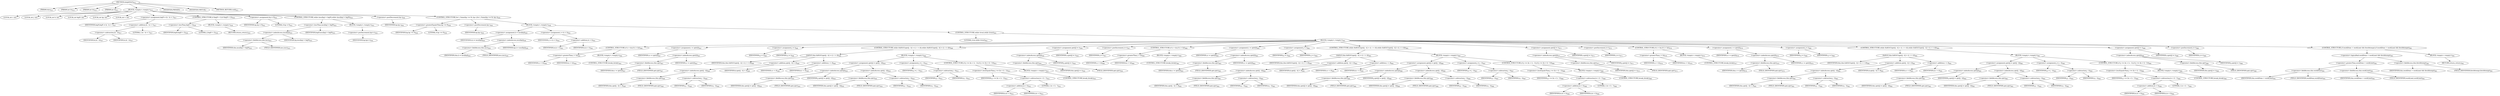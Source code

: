 digraph "simpleSort" {  
"2977" [label = <(METHOD,simpleSort)<SUB>923</SUB>> ]
"76" [label = <(PARAM,this)<SUB>923</SUB>> ]
"2978" [label = <(PARAM,int lo)<SUB>923</SUB>> ]
"2979" [label = <(PARAM,int hi)<SUB>923</SUB>> ]
"2980" [label = <(PARAM,int d)<SUB>923</SUB>> ]
"2981" [label = <(BLOCK,&lt;empty&gt;,&lt;empty&gt;)<SUB>923</SUB>> ]
"2982" [label = <(LOCAL,int i: int)> ]
"2983" [label = <(LOCAL,int j: int)> ]
"2984" [label = <(LOCAL,int h: int)> ]
"2985" [label = <(LOCAL,int bigN: int)> ]
"2986" [label = <(LOCAL,int hp: int)> ]
"2987" [label = <(LOCAL,int v: int)> ]
"2988" [label = <(&lt;operator&gt;.assignment,bigN = hi - lo + 1)<SUB>927</SUB>> ]
"2989" [label = <(IDENTIFIER,bigN,bigN = hi - lo + 1)<SUB>927</SUB>> ]
"2990" [label = <(&lt;operator&gt;.addition,hi - lo + 1)<SUB>927</SUB>> ]
"2991" [label = <(&lt;operator&gt;.subtraction,hi - lo)<SUB>927</SUB>> ]
"2992" [label = <(IDENTIFIER,hi,hi - lo)<SUB>927</SUB>> ]
"2993" [label = <(IDENTIFIER,lo,hi - lo)<SUB>927</SUB>> ]
"2994" [label = <(LITERAL,1,hi - lo + 1)<SUB>927</SUB>> ]
"2995" [label = <(CONTROL_STRUCTURE,if (bigN &lt; 2),if (bigN &lt; 2))<SUB>928</SUB>> ]
"2996" [label = <(&lt;operator&gt;.lessThan,bigN &lt; 2)<SUB>928</SUB>> ]
"2997" [label = <(IDENTIFIER,bigN,bigN &lt; 2)<SUB>928</SUB>> ]
"2998" [label = <(LITERAL,2,bigN &lt; 2)<SUB>928</SUB>> ]
"2999" [label = <(BLOCK,&lt;empty&gt;,&lt;empty&gt;)<SUB>928</SUB>> ]
"3000" [label = <(RETURN,return;,return;)<SUB>929</SUB>> ]
"3001" [label = <(&lt;operator&gt;.assignment,hp = 0)<SUB>932</SUB>> ]
"3002" [label = <(IDENTIFIER,hp,hp = 0)<SUB>932</SUB>> ]
"3003" [label = <(LITERAL,0,hp = 0)<SUB>932</SUB>> ]
"3004" [label = <(CONTROL_STRUCTURE,while (incs[hp] &lt; bigN),while (incs[hp] &lt; bigN))<SUB>933</SUB>> ]
"3005" [label = <(&lt;operator&gt;.lessThan,incs[hp] &lt; bigN)<SUB>933</SUB>> ]
"3006" [label = <(&lt;operator&gt;.indexAccess,incs[hp])<SUB>933</SUB>> ]
"3007" [label = <(&lt;operator&gt;.fieldAccess,this.incs)<SUB>933</SUB>> ]
"3008" [label = <(IDENTIFIER,this,incs[hp] &lt; bigN)<SUB>933</SUB>> ]
"3009" [label = <(FIELD_IDENTIFIER,incs,incs)<SUB>933</SUB>> ]
"3010" [label = <(IDENTIFIER,hp,incs[hp] &lt; bigN)<SUB>933</SUB>> ]
"3011" [label = <(IDENTIFIER,bigN,incs[hp] &lt; bigN)<SUB>933</SUB>> ]
"3012" [label = <(BLOCK,&lt;empty&gt;,&lt;empty&gt;)<SUB>933</SUB>> ]
"3013" [label = <(&lt;operator&gt;.postIncrement,hp++)<SUB>934</SUB>> ]
"3014" [label = <(IDENTIFIER,hp,hp++)<SUB>934</SUB>> ]
"3015" [label = <(&lt;operator&gt;.postDecrement,hp--)<SUB>936</SUB>> ]
"3016" [label = <(IDENTIFIER,hp,hp--)<SUB>936</SUB>> ]
"3017" [label = <(CONTROL_STRUCTURE,for (; Some(hp &gt;= 0); hp--),for (; Some(hp &gt;= 0); hp--))<SUB>938</SUB>> ]
"3018" [label = <(&lt;operator&gt;.greaterEqualsThan,hp &gt;= 0)<SUB>938</SUB>> ]
"3019" [label = <(IDENTIFIER,hp,hp &gt;= 0)<SUB>938</SUB>> ]
"3020" [label = <(LITERAL,0,hp &gt;= 0)<SUB>938</SUB>> ]
"3021" [label = <(&lt;operator&gt;.postDecrement,hp--)<SUB>938</SUB>> ]
"3022" [label = <(IDENTIFIER,hp,hp--)<SUB>938</SUB>> ]
"3023" [label = <(BLOCK,&lt;empty&gt;,&lt;empty&gt;)<SUB>938</SUB>> ]
"3024" [label = <(&lt;operator&gt;.assignment,h = incs[hp])<SUB>939</SUB>> ]
"3025" [label = <(IDENTIFIER,h,h = incs[hp])<SUB>939</SUB>> ]
"3026" [label = <(&lt;operator&gt;.indexAccess,incs[hp])<SUB>939</SUB>> ]
"3027" [label = <(&lt;operator&gt;.fieldAccess,this.incs)<SUB>939</SUB>> ]
"3028" [label = <(IDENTIFIER,this,h = incs[hp])<SUB>939</SUB>> ]
"3029" [label = <(FIELD_IDENTIFIER,incs,incs)<SUB>939</SUB>> ]
"3030" [label = <(IDENTIFIER,hp,h = incs[hp])<SUB>939</SUB>> ]
"3031" [label = <(&lt;operator&gt;.assignment,i = lo + h)<SUB>941</SUB>> ]
"3032" [label = <(IDENTIFIER,i,i = lo + h)<SUB>941</SUB>> ]
"3033" [label = <(&lt;operator&gt;.addition,lo + h)<SUB>941</SUB>> ]
"3034" [label = <(IDENTIFIER,lo,lo + h)<SUB>941</SUB>> ]
"3035" [label = <(IDENTIFIER,h,lo + h)<SUB>941</SUB>> ]
"3036" [label = <(CONTROL_STRUCTURE,while (true),while (true))<SUB>942</SUB>> ]
"3037" [label = <(LITERAL,true,while (true))<SUB>942</SUB>> ]
"3038" [label = <(BLOCK,&lt;empty&gt;,&lt;empty&gt;)<SUB>942</SUB>> ]
"3039" [label = <(CONTROL_STRUCTURE,if (i &gt; hi),if (i &gt; hi))<SUB>944</SUB>> ]
"3040" [label = <(&lt;operator&gt;.greaterThan,i &gt; hi)<SUB>944</SUB>> ]
"3041" [label = <(IDENTIFIER,i,i &gt; hi)<SUB>944</SUB>> ]
"3042" [label = <(IDENTIFIER,hi,i &gt; hi)<SUB>944</SUB>> ]
"3043" [label = <(BLOCK,&lt;empty&gt;,&lt;empty&gt;)<SUB>944</SUB>> ]
"3044" [label = <(CONTROL_STRUCTURE,break;,break;)<SUB>945</SUB>> ]
"3045" [label = <(&lt;operator&gt;.assignment,v = zptr[i])<SUB>947</SUB>> ]
"3046" [label = <(IDENTIFIER,v,v = zptr[i])<SUB>947</SUB>> ]
"3047" [label = <(&lt;operator&gt;.indexAccess,zptr[i])<SUB>947</SUB>> ]
"3048" [label = <(&lt;operator&gt;.fieldAccess,this.zptr)<SUB>947</SUB>> ]
"3049" [label = <(IDENTIFIER,this,v = zptr[i])<SUB>947</SUB>> ]
"3050" [label = <(FIELD_IDENTIFIER,zptr,zptr)<SUB>947</SUB>> ]
"3051" [label = <(IDENTIFIER,i,v = zptr[i])<SUB>947</SUB>> ]
"3052" [label = <(&lt;operator&gt;.assignment,j = i)<SUB>948</SUB>> ]
"3053" [label = <(IDENTIFIER,j,j = i)<SUB>948</SUB>> ]
"3054" [label = <(IDENTIFIER,i,j = i)<SUB>948</SUB>> ]
"3055" [label = <(CONTROL_STRUCTURE,while (fullGtU(zptr[j - h] + d, v + d)),while (fullGtU(zptr[j - h] + d, v + d)))<SUB>949</SUB>> ]
"3056" [label = <(fullGtU,this.fullGtU(zptr[j - h] + d, v + d))<SUB>949</SUB>> ]
"75" [label = <(IDENTIFIER,this,this.fullGtU(zptr[j - h] + d, v + d))<SUB>949</SUB>> ]
"3057" [label = <(&lt;operator&gt;.addition,zptr[j - h] + d)<SUB>949</SUB>> ]
"3058" [label = <(&lt;operator&gt;.indexAccess,zptr[j - h])<SUB>949</SUB>> ]
"3059" [label = <(&lt;operator&gt;.fieldAccess,this.zptr)<SUB>949</SUB>> ]
"3060" [label = <(IDENTIFIER,this,zptr[j - h] + d)<SUB>949</SUB>> ]
"3061" [label = <(FIELD_IDENTIFIER,zptr,zptr)<SUB>949</SUB>> ]
"3062" [label = <(&lt;operator&gt;.subtraction,j - h)<SUB>949</SUB>> ]
"3063" [label = <(IDENTIFIER,j,j - h)<SUB>949</SUB>> ]
"3064" [label = <(IDENTIFIER,h,j - h)<SUB>949</SUB>> ]
"3065" [label = <(IDENTIFIER,d,zptr[j - h] + d)<SUB>949</SUB>> ]
"3066" [label = <(&lt;operator&gt;.addition,v + d)<SUB>949</SUB>> ]
"3067" [label = <(IDENTIFIER,v,v + d)<SUB>949</SUB>> ]
"3068" [label = <(IDENTIFIER,d,v + d)<SUB>949</SUB>> ]
"3069" [label = <(BLOCK,&lt;empty&gt;,&lt;empty&gt;)<SUB>949</SUB>> ]
"3070" [label = <(&lt;operator&gt;.assignment,zptr[j] = zptr[j - h])<SUB>950</SUB>> ]
"3071" [label = <(&lt;operator&gt;.indexAccess,zptr[j])<SUB>950</SUB>> ]
"3072" [label = <(&lt;operator&gt;.fieldAccess,this.zptr)<SUB>950</SUB>> ]
"3073" [label = <(IDENTIFIER,this,zptr[j] = zptr[j - h])<SUB>950</SUB>> ]
"3074" [label = <(FIELD_IDENTIFIER,zptr,zptr)<SUB>950</SUB>> ]
"3075" [label = <(IDENTIFIER,j,zptr[j] = zptr[j - h])<SUB>950</SUB>> ]
"3076" [label = <(&lt;operator&gt;.indexAccess,zptr[j - h])<SUB>950</SUB>> ]
"3077" [label = <(&lt;operator&gt;.fieldAccess,this.zptr)<SUB>950</SUB>> ]
"3078" [label = <(IDENTIFIER,this,zptr[j] = zptr[j - h])<SUB>950</SUB>> ]
"3079" [label = <(FIELD_IDENTIFIER,zptr,zptr)<SUB>950</SUB>> ]
"3080" [label = <(&lt;operator&gt;.subtraction,j - h)<SUB>950</SUB>> ]
"3081" [label = <(IDENTIFIER,j,j - h)<SUB>950</SUB>> ]
"3082" [label = <(IDENTIFIER,h,j - h)<SUB>950</SUB>> ]
"3083" [label = <(&lt;operator&gt;.assignment,j = j - h)<SUB>951</SUB>> ]
"3084" [label = <(IDENTIFIER,j,j = j - h)<SUB>951</SUB>> ]
"3085" [label = <(&lt;operator&gt;.subtraction,j - h)<SUB>951</SUB>> ]
"3086" [label = <(IDENTIFIER,j,j - h)<SUB>951</SUB>> ]
"3087" [label = <(IDENTIFIER,h,j - h)<SUB>951</SUB>> ]
"3088" [label = <(CONTROL_STRUCTURE,if (j &lt;= (lo + h - 1)),if (j &lt;= (lo + h - 1)))<SUB>952</SUB>> ]
"3089" [label = <(&lt;operator&gt;.lessEqualsThan,j &lt;= (lo + h - 1))<SUB>952</SUB>> ]
"3090" [label = <(IDENTIFIER,j,j &lt;= (lo + h - 1))<SUB>952</SUB>> ]
"3091" [label = <(&lt;operator&gt;.subtraction,lo + h - 1)<SUB>952</SUB>> ]
"3092" [label = <(&lt;operator&gt;.addition,lo + h)<SUB>952</SUB>> ]
"3093" [label = <(IDENTIFIER,lo,lo + h)<SUB>952</SUB>> ]
"3094" [label = <(IDENTIFIER,h,lo + h)<SUB>952</SUB>> ]
"3095" [label = <(LITERAL,1,lo + h - 1)<SUB>952</SUB>> ]
"3096" [label = <(BLOCK,&lt;empty&gt;,&lt;empty&gt;)<SUB>952</SUB>> ]
"3097" [label = <(CONTROL_STRUCTURE,break;,break;)<SUB>953</SUB>> ]
"3098" [label = <(&lt;operator&gt;.assignment,zptr[j] = v)<SUB>956</SUB>> ]
"3099" [label = <(&lt;operator&gt;.indexAccess,zptr[j])<SUB>956</SUB>> ]
"3100" [label = <(&lt;operator&gt;.fieldAccess,this.zptr)<SUB>956</SUB>> ]
"3101" [label = <(IDENTIFIER,this,zptr[j] = v)<SUB>956</SUB>> ]
"3102" [label = <(FIELD_IDENTIFIER,zptr,zptr)<SUB>956</SUB>> ]
"3103" [label = <(IDENTIFIER,j,zptr[j] = v)<SUB>956</SUB>> ]
"3104" [label = <(IDENTIFIER,v,zptr[j] = v)<SUB>956</SUB>> ]
"3105" [label = <(&lt;operator&gt;.postIncrement,i++)<SUB>957</SUB>> ]
"3106" [label = <(IDENTIFIER,i,i++)<SUB>957</SUB>> ]
"3107" [label = <(CONTROL_STRUCTURE,if (i &gt; hi),if (i &gt; hi))<SUB>960</SUB>> ]
"3108" [label = <(&lt;operator&gt;.greaterThan,i &gt; hi)<SUB>960</SUB>> ]
"3109" [label = <(IDENTIFIER,i,i &gt; hi)<SUB>960</SUB>> ]
"3110" [label = <(IDENTIFIER,hi,i &gt; hi)<SUB>960</SUB>> ]
"3111" [label = <(BLOCK,&lt;empty&gt;,&lt;empty&gt;)<SUB>960</SUB>> ]
"3112" [label = <(CONTROL_STRUCTURE,break;,break;)<SUB>961</SUB>> ]
"3113" [label = <(&lt;operator&gt;.assignment,v = zptr[i])<SUB>963</SUB>> ]
"3114" [label = <(IDENTIFIER,v,v = zptr[i])<SUB>963</SUB>> ]
"3115" [label = <(&lt;operator&gt;.indexAccess,zptr[i])<SUB>963</SUB>> ]
"3116" [label = <(&lt;operator&gt;.fieldAccess,this.zptr)<SUB>963</SUB>> ]
"3117" [label = <(IDENTIFIER,this,v = zptr[i])<SUB>963</SUB>> ]
"3118" [label = <(FIELD_IDENTIFIER,zptr,zptr)<SUB>963</SUB>> ]
"3119" [label = <(IDENTIFIER,i,v = zptr[i])<SUB>963</SUB>> ]
"3120" [label = <(&lt;operator&gt;.assignment,j = i)<SUB>964</SUB>> ]
"3121" [label = <(IDENTIFIER,j,j = i)<SUB>964</SUB>> ]
"3122" [label = <(IDENTIFIER,i,j = i)<SUB>964</SUB>> ]
"3123" [label = <(CONTROL_STRUCTURE,while (fullGtU(zptr[j - h] + d, v + d)),while (fullGtU(zptr[j - h] + d, v + d)))<SUB>965</SUB>> ]
"3124" [label = <(fullGtU,this.fullGtU(zptr[j - h] + d, v + d))<SUB>965</SUB>> ]
"77" [label = <(IDENTIFIER,this,this.fullGtU(zptr[j - h] + d, v + d))<SUB>965</SUB>> ]
"3125" [label = <(&lt;operator&gt;.addition,zptr[j - h] + d)<SUB>965</SUB>> ]
"3126" [label = <(&lt;operator&gt;.indexAccess,zptr[j - h])<SUB>965</SUB>> ]
"3127" [label = <(&lt;operator&gt;.fieldAccess,this.zptr)<SUB>965</SUB>> ]
"3128" [label = <(IDENTIFIER,this,zptr[j - h] + d)<SUB>965</SUB>> ]
"3129" [label = <(FIELD_IDENTIFIER,zptr,zptr)<SUB>965</SUB>> ]
"3130" [label = <(&lt;operator&gt;.subtraction,j - h)<SUB>965</SUB>> ]
"3131" [label = <(IDENTIFIER,j,j - h)<SUB>965</SUB>> ]
"3132" [label = <(IDENTIFIER,h,j - h)<SUB>965</SUB>> ]
"3133" [label = <(IDENTIFIER,d,zptr[j - h] + d)<SUB>965</SUB>> ]
"3134" [label = <(&lt;operator&gt;.addition,v + d)<SUB>965</SUB>> ]
"3135" [label = <(IDENTIFIER,v,v + d)<SUB>965</SUB>> ]
"3136" [label = <(IDENTIFIER,d,v + d)<SUB>965</SUB>> ]
"3137" [label = <(BLOCK,&lt;empty&gt;,&lt;empty&gt;)<SUB>965</SUB>> ]
"3138" [label = <(&lt;operator&gt;.assignment,zptr[j] = zptr[j - h])<SUB>966</SUB>> ]
"3139" [label = <(&lt;operator&gt;.indexAccess,zptr[j])<SUB>966</SUB>> ]
"3140" [label = <(&lt;operator&gt;.fieldAccess,this.zptr)<SUB>966</SUB>> ]
"3141" [label = <(IDENTIFIER,this,zptr[j] = zptr[j - h])<SUB>966</SUB>> ]
"3142" [label = <(FIELD_IDENTIFIER,zptr,zptr)<SUB>966</SUB>> ]
"3143" [label = <(IDENTIFIER,j,zptr[j] = zptr[j - h])<SUB>966</SUB>> ]
"3144" [label = <(&lt;operator&gt;.indexAccess,zptr[j - h])<SUB>966</SUB>> ]
"3145" [label = <(&lt;operator&gt;.fieldAccess,this.zptr)<SUB>966</SUB>> ]
"3146" [label = <(IDENTIFIER,this,zptr[j] = zptr[j - h])<SUB>966</SUB>> ]
"3147" [label = <(FIELD_IDENTIFIER,zptr,zptr)<SUB>966</SUB>> ]
"3148" [label = <(&lt;operator&gt;.subtraction,j - h)<SUB>966</SUB>> ]
"3149" [label = <(IDENTIFIER,j,j - h)<SUB>966</SUB>> ]
"3150" [label = <(IDENTIFIER,h,j - h)<SUB>966</SUB>> ]
"3151" [label = <(&lt;operator&gt;.assignment,j = j - h)<SUB>967</SUB>> ]
"3152" [label = <(IDENTIFIER,j,j = j - h)<SUB>967</SUB>> ]
"3153" [label = <(&lt;operator&gt;.subtraction,j - h)<SUB>967</SUB>> ]
"3154" [label = <(IDENTIFIER,j,j - h)<SUB>967</SUB>> ]
"3155" [label = <(IDENTIFIER,h,j - h)<SUB>967</SUB>> ]
"3156" [label = <(CONTROL_STRUCTURE,if (j &lt;= (lo + h - 1)),if (j &lt;= (lo + h - 1)))<SUB>968</SUB>> ]
"3157" [label = <(&lt;operator&gt;.lessEqualsThan,j &lt;= (lo + h - 1))<SUB>968</SUB>> ]
"3158" [label = <(IDENTIFIER,j,j &lt;= (lo + h - 1))<SUB>968</SUB>> ]
"3159" [label = <(&lt;operator&gt;.subtraction,lo + h - 1)<SUB>968</SUB>> ]
"3160" [label = <(&lt;operator&gt;.addition,lo + h)<SUB>968</SUB>> ]
"3161" [label = <(IDENTIFIER,lo,lo + h)<SUB>968</SUB>> ]
"3162" [label = <(IDENTIFIER,h,lo + h)<SUB>968</SUB>> ]
"3163" [label = <(LITERAL,1,lo + h - 1)<SUB>968</SUB>> ]
"3164" [label = <(BLOCK,&lt;empty&gt;,&lt;empty&gt;)<SUB>968</SUB>> ]
"3165" [label = <(CONTROL_STRUCTURE,break;,break;)<SUB>969</SUB>> ]
"3166" [label = <(&lt;operator&gt;.assignment,zptr[j] = v)<SUB>972</SUB>> ]
"3167" [label = <(&lt;operator&gt;.indexAccess,zptr[j])<SUB>972</SUB>> ]
"3168" [label = <(&lt;operator&gt;.fieldAccess,this.zptr)<SUB>972</SUB>> ]
"3169" [label = <(IDENTIFIER,this,zptr[j] = v)<SUB>972</SUB>> ]
"3170" [label = <(FIELD_IDENTIFIER,zptr,zptr)<SUB>972</SUB>> ]
"3171" [label = <(IDENTIFIER,j,zptr[j] = v)<SUB>972</SUB>> ]
"3172" [label = <(IDENTIFIER,v,zptr[j] = v)<SUB>972</SUB>> ]
"3173" [label = <(&lt;operator&gt;.postIncrement,i++)<SUB>973</SUB>> ]
"3174" [label = <(IDENTIFIER,i,i++)<SUB>973</SUB>> ]
"3175" [label = <(CONTROL_STRUCTURE,if (i &gt; hi),if (i &gt; hi))<SUB>976</SUB>> ]
"3176" [label = <(&lt;operator&gt;.greaterThan,i &gt; hi)<SUB>976</SUB>> ]
"3177" [label = <(IDENTIFIER,i,i &gt; hi)<SUB>976</SUB>> ]
"3178" [label = <(IDENTIFIER,hi,i &gt; hi)<SUB>976</SUB>> ]
"3179" [label = <(BLOCK,&lt;empty&gt;,&lt;empty&gt;)<SUB>976</SUB>> ]
"3180" [label = <(CONTROL_STRUCTURE,break;,break;)<SUB>977</SUB>> ]
"3181" [label = <(&lt;operator&gt;.assignment,v = zptr[i])<SUB>979</SUB>> ]
"3182" [label = <(IDENTIFIER,v,v = zptr[i])<SUB>979</SUB>> ]
"3183" [label = <(&lt;operator&gt;.indexAccess,zptr[i])<SUB>979</SUB>> ]
"3184" [label = <(&lt;operator&gt;.fieldAccess,this.zptr)<SUB>979</SUB>> ]
"3185" [label = <(IDENTIFIER,this,v = zptr[i])<SUB>979</SUB>> ]
"3186" [label = <(FIELD_IDENTIFIER,zptr,zptr)<SUB>979</SUB>> ]
"3187" [label = <(IDENTIFIER,i,v = zptr[i])<SUB>979</SUB>> ]
"3188" [label = <(&lt;operator&gt;.assignment,j = i)<SUB>980</SUB>> ]
"3189" [label = <(IDENTIFIER,j,j = i)<SUB>980</SUB>> ]
"3190" [label = <(IDENTIFIER,i,j = i)<SUB>980</SUB>> ]
"3191" [label = <(CONTROL_STRUCTURE,while (fullGtU(zptr[j - h] + d, v + d)),while (fullGtU(zptr[j - h] + d, v + d)))<SUB>981</SUB>> ]
"3192" [label = <(fullGtU,this.fullGtU(zptr[j - h] + d, v + d))<SUB>981</SUB>> ]
"78" [label = <(IDENTIFIER,this,this.fullGtU(zptr[j - h] + d, v + d))<SUB>981</SUB>> ]
"3193" [label = <(&lt;operator&gt;.addition,zptr[j - h] + d)<SUB>981</SUB>> ]
"3194" [label = <(&lt;operator&gt;.indexAccess,zptr[j - h])<SUB>981</SUB>> ]
"3195" [label = <(&lt;operator&gt;.fieldAccess,this.zptr)<SUB>981</SUB>> ]
"3196" [label = <(IDENTIFIER,this,zptr[j - h] + d)<SUB>981</SUB>> ]
"3197" [label = <(FIELD_IDENTIFIER,zptr,zptr)<SUB>981</SUB>> ]
"3198" [label = <(&lt;operator&gt;.subtraction,j - h)<SUB>981</SUB>> ]
"3199" [label = <(IDENTIFIER,j,j - h)<SUB>981</SUB>> ]
"3200" [label = <(IDENTIFIER,h,j - h)<SUB>981</SUB>> ]
"3201" [label = <(IDENTIFIER,d,zptr[j - h] + d)<SUB>981</SUB>> ]
"3202" [label = <(&lt;operator&gt;.addition,v + d)<SUB>981</SUB>> ]
"3203" [label = <(IDENTIFIER,v,v + d)<SUB>981</SUB>> ]
"3204" [label = <(IDENTIFIER,d,v + d)<SUB>981</SUB>> ]
"3205" [label = <(BLOCK,&lt;empty&gt;,&lt;empty&gt;)<SUB>981</SUB>> ]
"3206" [label = <(&lt;operator&gt;.assignment,zptr[j] = zptr[j - h])<SUB>982</SUB>> ]
"3207" [label = <(&lt;operator&gt;.indexAccess,zptr[j])<SUB>982</SUB>> ]
"3208" [label = <(&lt;operator&gt;.fieldAccess,this.zptr)<SUB>982</SUB>> ]
"3209" [label = <(IDENTIFIER,this,zptr[j] = zptr[j - h])<SUB>982</SUB>> ]
"3210" [label = <(FIELD_IDENTIFIER,zptr,zptr)<SUB>982</SUB>> ]
"3211" [label = <(IDENTIFIER,j,zptr[j] = zptr[j - h])<SUB>982</SUB>> ]
"3212" [label = <(&lt;operator&gt;.indexAccess,zptr[j - h])<SUB>982</SUB>> ]
"3213" [label = <(&lt;operator&gt;.fieldAccess,this.zptr)<SUB>982</SUB>> ]
"3214" [label = <(IDENTIFIER,this,zptr[j] = zptr[j - h])<SUB>982</SUB>> ]
"3215" [label = <(FIELD_IDENTIFIER,zptr,zptr)<SUB>982</SUB>> ]
"3216" [label = <(&lt;operator&gt;.subtraction,j - h)<SUB>982</SUB>> ]
"3217" [label = <(IDENTIFIER,j,j - h)<SUB>982</SUB>> ]
"3218" [label = <(IDENTIFIER,h,j - h)<SUB>982</SUB>> ]
"3219" [label = <(&lt;operator&gt;.assignment,j = j - h)<SUB>983</SUB>> ]
"3220" [label = <(IDENTIFIER,j,j = j - h)<SUB>983</SUB>> ]
"3221" [label = <(&lt;operator&gt;.subtraction,j - h)<SUB>983</SUB>> ]
"3222" [label = <(IDENTIFIER,j,j - h)<SUB>983</SUB>> ]
"3223" [label = <(IDENTIFIER,h,j - h)<SUB>983</SUB>> ]
"3224" [label = <(CONTROL_STRUCTURE,if (j &lt;= (lo + h - 1)),if (j &lt;= (lo + h - 1)))<SUB>984</SUB>> ]
"3225" [label = <(&lt;operator&gt;.lessEqualsThan,j &lt;= (lo + h - 1))<SUB>984</SUB>> ]
"3226" [label = <(IDENTIFIER,j,j &lt;= (lo + h - 1))<SUB>984</SUB>> ]
"3227" [label = <(&lt;operator&gt;.subtraction,lo + h - 1)<SUB>984</SUB>> ]
"3228" [label = <(&lt;operator&gt;.addition,lo + h)<SUB>984</SUB>> ]
"3229" [label = <(IDENTIFIER,lo,lo + h)<SUB>984</SUB>> ]
"3230" [label = <(IDENTIFIER,h,lo + h)<SUB>984</SUB>> ]
"3231" [label = <(LITERAL,1,lo + h - 1)<SUB>984</SUB>> ]
"3232" [label = <(BLOCK,&lt;empty&gt;,&lt;empty&gt;)<SUB>984</SUB>> ]
"3233" [label = <(CONTROL_STRUCTURE,break;,break;)<SUB>985</SUB>> ]
"3234" [label = <(&lt;operator&gt;.assignment,zptr[j] = v)<SUB>988</SUB>> ]
"3235" [label = <(&lt;operator&gt;.indexAccess,zptr[j])<SUB>988</SUB>> ]
"3236" [label = <(&lt;operator&gt;.fieldAccess,this.zptr)<SUB>988</SUB>> ]
"3237" [label = <(IDENTIFIER,this,zptr[j] = v)<SUB>988</SUB>> ]
"3238" [label = <(FIELD_IDENTIFIER,zptr,zptr)<SUB>988</SUB>> ]
"3239" [label = <(IDENTIFIER,j,zptr[j] = v)<SUB>988</SUB>> ]
"3240" [label = <(IDENTIFIER,v,zptr[j] = v)<SUB>988</SUB>> ]
"3241" [label = <(&lt;operator&gt;.postIncrement,i++)<SUB>989</SUB>> ]
"3242" [label = <(IDENTIFIER,i,i++)<SUB>989</SUB>> ]
"3243" [label = <(CONTROL_STRUCTURE,if (workDone &gt; workLimit &amp;&amp; firstAttempt),if (workDone &gt; workLimit &amp;&amp; firstAttempt))<SUB>991</SUB>> ]
"3244" [label = <(&lt;operator&gt;.logicalAnd,workDone &gt; workLimit &amp;&amp; firstAttempt)<SUB>991</SUB>> ]
"3245" [label = <(&lt;operator&gt;.greaterThan,workDone &gt; workLimit)<SUB>991</SUB>> ]
"3246" [label = <(&lt;operator&gt;.fieldAccess,this.workDone)<SUB>991</SUB>> ]
"3247" [label = <(IDENTIFIER,this,workDone &gt; workLimit)<SUB>991</SUB>> ]
"3248" [label = <(FIELD_IDENTIFIER,workDone,workDone)<SUB>991</SUB>> ]
"3249" [label = <(&lt;operator&gt;.fieldAccess,this.workLimit)<SUB>991</SUB>> ]
"3250" [label = <(IDENTIFIER,this,workDone &gt; workLimit)<SUB>991</SUB>> ]
"3251" [label = <(FIELD_IDENTIFIER,workLimit,workLimit)<SUB>991</SUB>> ]
"3252" [label = <(&lt;operator&gt;.fieldAccess,this.firstAttempt)<SUB>991</SUB>> ]
"3253" [label = <(IDENTIFIER,this,workDone &gt; workLimit &amp;&amp; firstAttempt)<SUB>991</SUB>> ]
"3254" [label = <(FIELD_IDENTIFIER,firstAttempt,firstAttempt)<SUB>991</SUB>> ]
"3255" [label = <(BLOCK,&lt;empty&gt;,&lt;empty&gt;)<SUB>991</SUB>> ]
"3256" [label = <(RETURN,return;,return;)<SUB>992</SUB>> ]
"3257" [label = <(MODIFIER,PRIVATE)> ]
"3258" [label = <(MODIFIER,VIRTUAL)> ]
"3259" [label = <(METHOD_RETURN,void)<SUB>923</SUB>> ]
  "2977" -> "76" 
  "2977" -> "2978" 
  "2977" -> "2979" 
  "2977" -> "2980" 
  "2977" -> "2981" 
  "2977" -> "3257" 
  "2977" -> "3258" 
  "2977" -> "3259" 
  "2981" -> "2982" 
  "2981" -> "2983" 
  "2981" -> "2984" 
  "2981" -> "2985" 
  "2981" -> "2986" 
  "2981" -> "2987" 
  "2981" -> "2988" 
  "2981" -> "2995" 
  "2981" -> "3001" 
  "2981" -> "3004" 
  "2981" -> "3015" 
  "2981" -> "3017" 
  "2988" -> "2989" 
  "2988" -> "2990" 
  "2990" -> "2991" 
  "2990" -> "2994" 
  "2991" -> "2992" 
  "2991" -> "2993" 
  "2995" -> "2996" 
  "2995" -> "2999" 
  "2996" -> "2997" 
  "2996" -> "2998" 
  "2999" -> "3000" 
  "3001" -> "3002" 
  "3001" -> "3003" 
  "3004" -> "3005" 
  "3004" -> "3012" 
  "3005" -> "3006" 
  "3005" -> "3011" 
  "3006" -> "3007" 
  "3006" -> "3010" 
  "3007" -> "3008" 
  "3007" -> "3009" 
  "3012" -> "3013" 
  "3013" -> "3014" 
  "3015" -> "3016" 
  "3017" -> "3018" 
  "3017" -> "3021" 
  "3017" -> "3023" 
  "3018" -> "3019" 
  "3018" -> "3020" 
  "3021" -> "3022" 
  "3023" -> "3024" 
  "3023" -> "3031" 
  "3023" -> "3036" 
  "3024" -> "3025" 
  "3024" -> "3026" 
  "3026" -> "3027" 
  "3026" -> "3030" 
  "3027" -> "3028" 
  "3027" -> "3029" 
  "3031" -> "3032" 
  "3031" -> "3033" 
  "3033" -> "3034" 
  "3033" -> "3035" 
  "3036" -> "3037" 
  "3036" -> "3038" 
  "3038" -> "3039" 
  "3038" -> "3045" 
  "3038" -> "3052" 
  "3038" -> "3055" 
  "3038" -> "3098" 
  "3038" -> "3105" 
  "3038" -> "3107" 
  "3038" -> "3113" 
  "3038" -> "3120" 
  "3038" -> "3123" 
  "3038" -> "3166" 
  "3038" -> "3173" 
  "3038" -> "3175" 
  "3038" -> "3181" 
  "3038" -> "3188" 
  "3038" -> "3191" 
  "3038" -> "3234" 
  "3038" -> "3241" 
  "3038" -> "3243" 
  "3039" -> "3040" 
  "3039" -> "3043" 
  "3040" -> "3041" 
  "3040" -> "3042" 
  "3043" -> "3044" 
  "3045" -> "3046" 
  "3045" -> "3047" 
  "3047" -> "3048" 
  "3047" -> "3051" 
  "3048" -> "3049" 
  "3048" -> "3050" 
  "3052" -> "3053" 
  "3052" -> "3054" 
  "3055" -> "3056" 
  "3055" -> "3069" 
  "3056" -> "75" 
  "3056" -> "3057" 
  "3056" -> "3066" 
  "3057" -> "3058" 
  "3057" -> "3065" 
  "3058" -> "3059" 
  "3058" -> "3062" 
  "3059" -> "3060" 
  "3059" -> "3061" 
  "3062" -> "3063" 
  "3062" -> "3064" 
  "3066" -> "3067" 
  "3066" -> "3068" 
  "3069" -> "3070" 
  "3069" -> "3083" 
  "3069" -> "3088" 
  "3070" -> "3071" 
  "3070" -> "3076" 
  "3071" -> "3072" 
  "3071" -> "3075" 
  "3072" -> "3073" 
  "3072" -> "3074" 
  "3076" -> "3077" 
  "3076" -> "3080" 
  "3077" -> "3078" 
  "3077" -> "3079" 
  "3080" -> "3081" 
  "3080" -> "3082" 
  "3083" -> "3084" 
  "3083" -> "3085" 
  "3085" -> "3086" 
  "3085" -> "3087" 
  "3088" -> "3089" 
  "3088" -> "3096" 
  "3089" -> "3090" 
  "3089" -> "3091" 
  "3091" -> "3092" 
  "3091" -> "3095" 
  "3092" -> "3093" 
  "3092" -> "3094" 
  "3096" -> "3097" 
  "3098" -> "3099" 
  "3098" -> "3104" 
  "3099" -> "3100" 
  "3099" -> "3103" 
  "3100" -> "3101" 
  "3100" -> "3102" 
  "3105" -> "3106" 
  "3107" -> "3108" 
  "3107" -> "3111" 
  "3108" -> "3109" 
  "3108" -> "3110" 
  "3111" -> "3112" 
  "3113" -> "3114" 
  "3113" -> "3115" 
  "3115" -> "3116" 
  "3115" -> "3119" 
  "3116" -> "3117" 
  "3116" -> "3118" 
  "3120" -> "3121" 
  "3120" -> "3122" 
  "3123" -> "3124" 
  "3123" -> "3137" 
  "3124" -> "77" 
  "3124" -> "3125" 
  "3124" -> "3134" 
  "3125" -> "3126" 
  "3125" -> "3133" 
  "3126" -> "3127" 
  "3126" -> "3130" 
  "3127" -> "3128" 
  "3127" -> "3129" 
  "3130" -> "3131" 
  "3130" -> "3132" 
  "3134" -> "3135" 
  "3134" -> "3136" 
  "3137" -> "3138" 
  "3137" -> "3151" 
  "3137" -> "3156" 
  "3138" -> "3139" 
  "3138" -> "3144" 
  "3139" -> "3140" 
  "3139" -> "3143" 
  "3140" -> "3141" 
  "3140" -> "3142" 
  "3144" -> "3145" 
  "3144" -> "3148" 
  "3145" -> "3146" 
  "3145" -> "3147" 
  "3148" -> "3149" 
  "3148" -> "3150" 
  "3151" -> "3152" 
  "3151" -> "3153" 
  "3153" -> "3154" 
  "3153" -> "3155" 
  "3156" -> "3157" 
  "3156" -> "3164" 
  "3157" -> "3158" 
  "3157" -> "3159" 
  "3159" -> "3160" 
  "3159" -> "3163" 
  "3160" -> "3161" 
  "3160" -> "3162" 
  "3164" -> "3165" 
  "3166" -> "3167" 
  "3166" -> "3172" 
  "3167" -> "3168" 
  "3167" -> "3171" 
  "3168" -> "3169" 
  "3168" -> "3170" 
  "3173" -> "3174" 
  "3175" -> "3176" 
  "3175" -> "3179" 
  "3176" -> "3177" 
  "3176" -> "3178" 
  "3179" -> "3180" 
  "3181" -> "3182" 
  "3181" -> "3183" 
  "3183" -> "3184" 
  "3183" -> "3187" 
  "3184" -> "3185" 
  "3184" -> "3186" 
  "3188" -> "3189" 
  "3188" -> "3190" 
  "3191" -> "3192" 
  "3191" -> "3205" 
  "3192" -> "78" 
  "3192" -> "3193" 
  "3192" -> "3202" 
  "3193" -> "3194" 
  "3193" -> "3201" 
  "3194" -> "3195" 
  "3194" -> "3198" 
  "3195" -> "3196" 
  "3195" -> "3197" 
  "3198" -> "3199" 
  "3198" -> "3200" 
  "3202" -> "3203" 
  "3202" -> "3204" 
  "3205" -> "3206" 
  "3205" -> "3219" 
  "3205" -> "3224" 
  "3206" -> "3207" 
  "3206" -> "3212" 
  "3207" -> "3208" 
  "3207" -> "3211" 
  "3208" -> "3209" 
  "3208" -> "3210" 
  "3212" -> "3213" 
  "3212" -> "3216" 
  "3213" -> "3214" 
  "3213" -> "3215" 
  "3216" -> "3217" 
  "3216" -> "3218" 
  "3219" -> "3220" 
  "3219" -> "3221" 
  "3221" -> "3222" 
  "3221" -> "3223" 
  "3224" -> "3225" 
  "3224" -> "3232" 
  "3225" -> "3226" 
  "3225" -> "3227" 
  "3227" -> "3228" 
  "3227" -> "3231" 
  "3228" -> "3229" 
  "3228" -> "3230" 
  "3232" -> "3233" 
  "3234" -> "3235" 
  "3234" -> "3240" 
  "3235" -> "3236" 
  "3235" -> "3239" 
  "3236" -> "3237" 
  "3236" -> "3238" 
  "3241" -> "3242" 
  "3243" -> "3244" 
  "3243" -> "3255" 
  "3244" -> "3245" 
  "3244" -> "3252" 
  "3245" -> "3246" 
  "3245" -> "3249" 
  "3246" -> "3247" 
  "3246" -> "3248" 
  "3249" -> "3250" 
  "3249" -> "3251" 
  "3252" -> "3253" 
  "3252" -> "3254" 
  "3255" -> "3256" 
}
